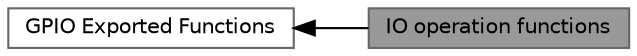 digraph "IO operation functions"
{
 // LATEX_PDF_SIZE
  bgcolor="transparent";
  edge [fontname=Helvetica,fontsize=10,labelfontname=Helvetica,labelfontsize=10];
  node [fontname=Helvetica,fontsize=10,shape=box,height=0.2,width=0.4];
  rankdir=LR;
  Node2 [label="GPIO Exported Functions",height=0.2,width=0.4,color="grey40", fillcolor="white", style="filled",URL="$group___g_p_i_o___exported___functions.html",tooltip="GPIO Exported Functions."];
  Node1 [label="IO operation functions",height=0.2,width=0.4,color="gray40", fillcolor="grey60", style="filled", fontcolor="black",tooltip="IO operation functions."];
  Node2->Node1 [shape=plaintext, dir="back", style="solid"];
}
